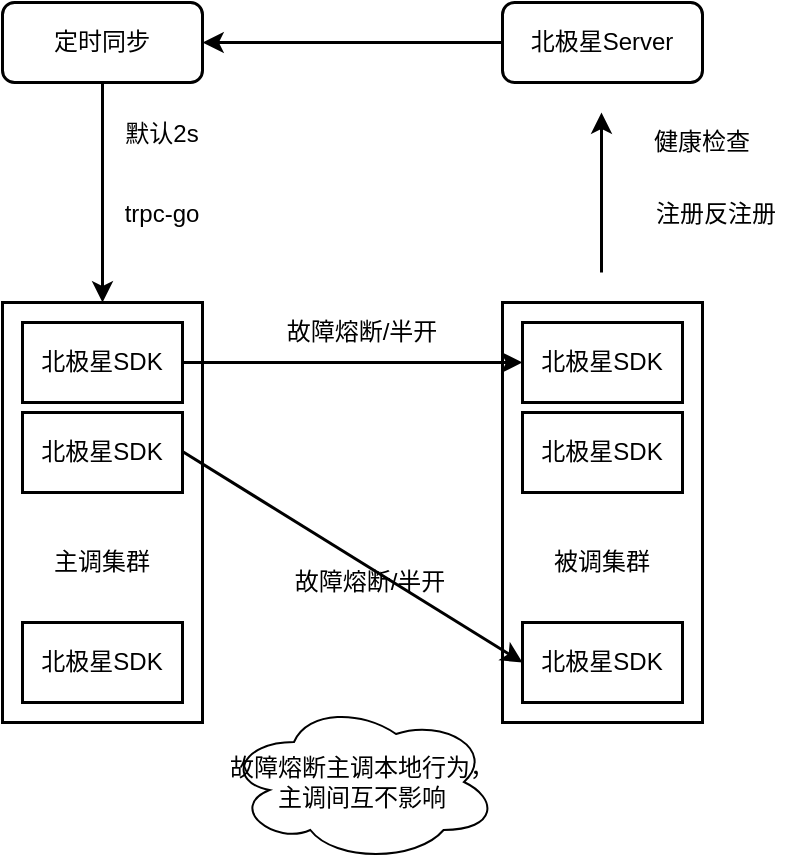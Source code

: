 <mxfile version="21.4.0" type="github">
  <diagram name="第 1 页" id="bxmQuoc_s092ykwbik4G">
    <mxGraphModel dx="1306" dy="740" grid="1" gridSize="10" guides="1" tooltips="1" connect="1" arrows="1" fold="1" page="1" pageScale="1" pageWidth="827" pageHeight="1169" math="0" shadow="0">
      <root>
        <mxCell id="0" />
        <mxCell id="1" parent="0" />
        <mxCell id="F27UzN-mEICpg0OeY6OQ-1" value="北极星Server" style="rounded=1;whiteSpace=wrap;html=1;fillColor=none;strokeWidth=1.5;" vertex="1" parent="1">
          <mxGeometry x="480" y="340" width="100" height="40" as="geometry" />
        </mxCell>
        <mxCell id="F27UzN-mEICpg0OeY6OQ-4" value="" style="rounded=0;whiteSpace=wrap;html=1;fillColor=none;strokeWidth=1.5;" vertex="1" parent="1">
          <mxGeometry x="230" y="490" width="100" height="210" as="geometry" />
        </mxCell>
        <mxCell id="F27UzN-mEICpg0OeY6OQ-5" value="定时同步" style="rounded=1;whiteSpace=wrap;html=1;fillColor=none;strokeWidth=1.5;" vertex="1" parent="1">
          <mxGeometry x="230" y="340" width="100" height="40" as="geometry" />
        </mxCell>
        <mxCell id="F27UzN-mEICpg0OeY6OQ-6" value="" style="rounded=0;whiteSpace=wrap;html=1;fillColor=none;strokeWidth=1.5;" vertex="1" parent="1">
          <mxGeometry x="480" y="490" width="100" height="210" as="geometry" />
        </mxCell>
        <mxCell id="F27UzN-mEICpg0OeY6OQ-8" value="北极星SDK" style="rounded=0;whiteSpace=wrap;html=1;fillColor=none;strokeWidth=1.5;" vertex="1" parent="1">
          <mxGeometry x="490" y="500" width="80" height="40" as="geometry" />
        </mxCell>
        <mxCell id="F27UzN-mEICpg0OeY6OQ-9" value="北极星SDK" style="rounded=0;whiteSpace=wrap;html=1;fillColor=none;strokeWidth=1.5;" vertex="1" parent="1">
          <mxGeometry x="490" y="545" width="80" height="40" as="geometry" />
        </mxCell>
        <mxCell id="F27UzN-mEICpg0OeY6OQ-10" value="北极星SDK" style="rounded=0;whiteSpace=wrap;html=1;fillColor=none;strokeWidth=1.5;" vertex="1" parent="1">
          <mxGeometry x="490" y="650" width="80" height="40" as="geometry" />
        </mxCell>
        <mxCell id="F27UzN-mEICpg0OeY6OQ-11" value="北极星SDK" style="rounded=0;whiteSpace=wrap;html=1;fillColor=none;strokeWidth=1.5;" vertex="1" parent="1">
          <mxGeometry x="240" y="500" width="80" height="40" as="geometry" />
        </mxCell>
        <mxCell id="F27UzN-mEICpg0OeY6OQ-12" value="北极星SDK" style="rounded=0;whiteSpace=wrap;html=1;fillColor=none;strokeWidth=1.5;" vertex="1" parent="1">
          <mxGeometry x="240" y="545" width="80" height="40" as="geometry" />
        </mxCell>
        <mxCell id="F27UzN-mEICpg0OeY6OQ-13" value="北极星SDK" style="rounded=0;whiteSpace=wrap;html=1;fillColor=none;strokeWidth=1.5;" vertex="1" parent="1">
          <mxGeometry x="240" y="650" width="80" height="40" as="geometry" />
        </mxCell>
        <mxCell id="F27UzN-mEICpg0OeY6OQ-14" value="主调集群" style="rounded=0;whiteSpace=wrap;html=1;fillColor=none;strokeWidth=1.5;strokeColor=none;" vertex="1" parent="1">
          <mxGeometry x="240" y="600" width="80" height="40" as="geometry" />
        </mxCell>
        <mxCell id="F27UzN-mEICpg0OeY6OQ-15" value="被调集群" style="rounded=0;whiteSpace=wrap;html=1;fillColor=none;strokeWidth=1.5;strokeColor=none;" vertex="1" parent="1">
          <mxGeometry x="490" y="600" width="80" height="40" as="geometry" />
        </mxCell>
        <mxCell id="F27UzN-mEICpg0OeY6OQ-16" value="" style="endArrow=classic;html=1;rounded=0;entryX=0.5;entryY=1;entryDx=0;entryDy=0;strokeWidth=1.5;" edge="1" parent="1">
          <mxGeometry width="50" height="50" relative="1" as="geometry">
            <mxPoint x="529.5" y="475" as="sourcePoint" />
            <mxPoint x="529.5" y="395" as="targetPoint" />
          </mxGeometry>
        </mxCell>
        <mxCell id="F27UzN-mEICpg0OeY6OQ-17" value="健康检查" style="rounded=0;whiteSpace=wrap;html=1;fillColor=none;strokeWidth=1.5;strokeColor=none;" vertex="1" parent="1">
          <mxGeometry x="540" y="390" width="80" height="40" as="geometry" />
        </mxCell>
        <mxCell id="F27UzN-mEICpg0OeY6OQ-19" value="注册反注册" style="rounded=0;whiteSpace=wrap;html=1;fillColor=none;strokeWidth=1.5;strokeColor=none;" vertex="1" parent="1">
          <mxGeometry x="547" y="426" width="80" height="40" as="geometry" />
        </mxCell>
        <mxCell id="F27UzN-mEICpg0OeY6OQ-20" value="" style="endArrow=classic;html=1;rounded=0;entryX=1;entryY=0.5;entryDx=0;entryDy=0;strokeWidth=1.5;exitX=0;exitY=0.5;exitDx=0;exitDy=0;" edge="1" parent="1" source="F27UzN-mEICpg0OeY6OQ-1" target="F27UzN-mEICpg0OeY6OQ-5">
          <mxGeometry width="50" height="50" relative="1" as="geometry">
            <mxPoint x="380" y="390" as="sourcePoint" />
            <mxPoint x="380" y="310" as="targetPoint" />
          </mxGeometry>
        </mxCell>
        <mxCell id="F27UzN-mEICpg0OeY6OQ-21" value="" style="endArrow=classic;html=1;rounded=0;entryX=0.5;entryY=0;entryDx=0;entryDy=0;strokeWidth=1.5;exitX=0.5;exitY=1;exitDx=0;exitDy=0;" edge="1" parent="1" source="F27UzN-mEICpg0OeY6OQ-5" target="F27UzN-mEICpg0OeY6OQ-4">
          <mxGeometry width="50" height="50" relative="1" as="geometry">
            <mxPoint x="270" y="440" as="sourcePoint" />
            <mxPoint x="120" y="440" as="targetPoint" />
          </mxGeometry>
        </mxCell>
        <mxCell id="F27UzN-mEICpg0OeY6OQ-22" value="默认2s" style="rounded=0;whiteSpace=wrap;html=1;fillColor=none;strokeWidth=1.5;strokeColor=none;" vertex="1" parent="1">
          <mxGeometry x="270" y="386" width="80" height="40" as="geometry" />
        </mxCell>
        <mxCell id="F27UzN-mEICpg0OeY6OQ-23" value="trpc-go" style="rounded=0;whiteSpace=wrap;html=1;fillColor=none;strokeWidth=1.5;strokeColor=none;" vertex="1" parent="1">
          <mxGeometry x="270" y="426" width="80" height="40" as="geometry" />
        </mxCell>
        <mxCell id="F27UzN-mEICpg0OeY6OQ-24" value="" style="endArrow=classic;html=1;rounded=0;exitX=1;exitY=0.5;exitDx=0;exitDy=0;entryX=0;entryY=0.5;entryDx=0;entryDy=0;strokeWidth=1.5;" edge="1" parent="1" source="F27UzN-mEICpg0OeY6OQ-11" target="F27UzN-mEICpg0OeY6OQ-8">
          <mxGeometry width="50" height="50" relative="1" as="geometry">
            <mxPoint x="390" y="570" as="sourcePoint" />
            <mxPoint x="440" y="520" as="targetPoint" />
          </mxGeometry>
        </mxCell>
        <mxCell id="F27UzN-mEICpg0OeY6OQ-25" value="" style="endArrow=classic;html=1;rounded=0;exitX=1;exitY=0.5;exitDx=0;exitDy=0;entryX=0;entryY=0.5;entryDx=0;entryDy=0;strokeWidth=1.5;" edge="1" parent="1" target="F27UzN-mEICpg0OeY6OQ-10">
          <mxGeometry width="50" height="50" relative="1" as="geometry">
            <mxPoint x="320" y="564.5" as="sourcePoint" />
            <mxPoint x="490" y="564.5" as="targetPoint" />
          </mxGeometry>
        </mxCell>
        <mxCell id="F27UzN-mEICpg0OeY6OQ-26" value="故障熔断/半开" style="rounded=0;whiteSpace=wrap;html=1;fillColor=none;strokeWidth=1.5;strokeColor=none;" vertex="1" parent="1">
          <mxGeometry x="370" y="485" width="80" height="40" as="geometry" />
        </mxCell>
        <mxCell id="F27UzN-mEICpg0OeY6OQ-27" value="故障熔断/半开" style="rounded=0;whiteSpace=wrap;html=1;fillColor=none;strokeWidth=1.5;strokeColor=none;" vertex="1" parent="1">
          <mxGeometry x="374" y="610" width="80" height="40" as="geometry" />
        </mxCell>
        <mxCell id="F27UzN-mEICpg0OeY6OQ-28" value="故障熔断主调本地行为，&lt;br&gt;主调间互不影响" style="ellipse;shape=cloud;whiteSpace=wrap;html=1;" vertex="1" parent="1">
          <mxGeometry x="342" y="690" width="136" height="80" as="geometry" />
        </mxCell>
      </root>
    </mxGraphModel>
  </diagram>
</mxfile>
